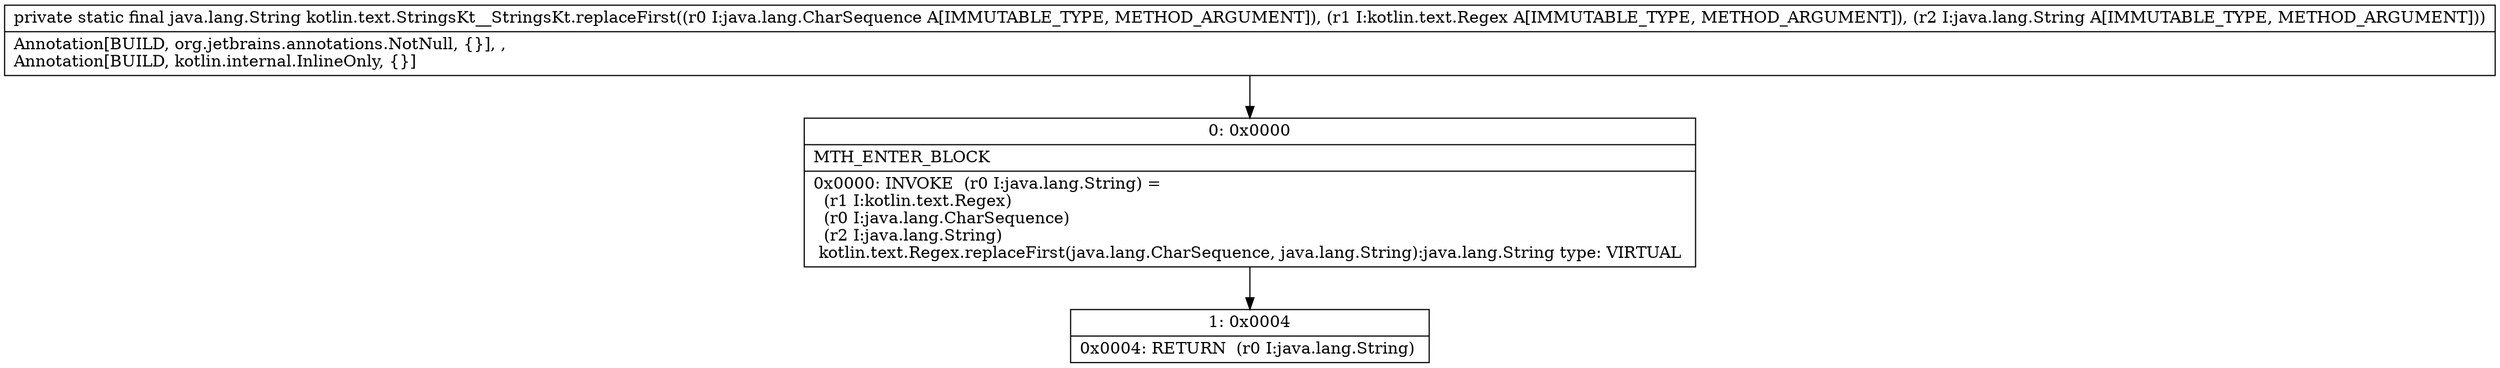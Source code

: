 digraph "CFG forkotlin.text.StringsKt__StringsKt.replaceFirst(Ljava\/lang\/CharSequence;Lkotlin\/text\/Regex;Ljava\/lang\/String;)Ljava\/lang\/String;" {
Node_0 [shape=record,label="{0\:\ 0x0000|MTH_ENTER_BLOCK\l|0x0000: INVOKE  (r0 I:java.lang.String) = \l  (r1 I:kotlin.text.Regex)\l  (r0 I:java.lang.CharSequence)\l  (r2 I:java.lang.String)\l kotlin.text.Regex.replaceFirst(java.lang.CharSequence, java.lang.String):java.lang.String type: VIRTUAL \l}"];
Node_1 [shape=record,label="{1\:\ 0x0004|0x0004: RETURN  (r0 I:java.lang.String) \l}"];
MethodNode[shape=record,label="{private static final java.lang.String kotlin.text.StringsKt__StringsKt.replaceFirst((r0 I:java.lang.CharSequence A[IMMUTABLE_TYPE, METHOD_ARGUMENT]), (r1 I:kotlin.text.Regex A[IMMUTABLE_TYPE, METHOD_ARGUMENT]), (r2 I:java.lang.String A[IMMUTABLE_TYPE, METHOD_ARGUMENT]))  | Annotation[BUILD, org.jetbrains.annotations.NotNull, \{\}], , \lAnnotation[BUILD, kotlin.internal.InlineOnly, \{\}]\l}"];
MethodNode -> Node_0;
Node_0 -> Node_1;
}

